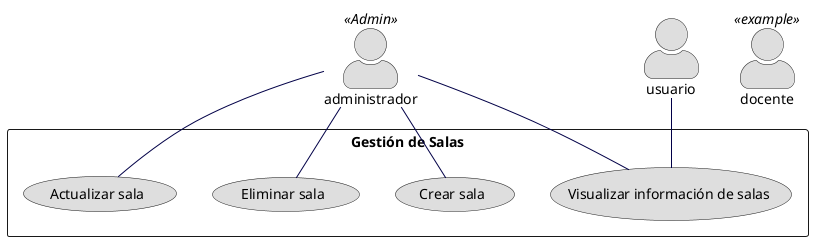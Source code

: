' Los usuarios con rol de administrador podran gestionar las salas (CRUD), 
' en caso de alguna modificacion/eliminacion, se debera 
' informar por correo a los usuarios con reservas pendientes a esa sala.

@startuml req5

skinparam actor{
    Style awesome
    ArrowColor 010047
    BackgroundColor dedede
}
skinparam usecase{
    BackgroundColor dedede
    ArrowColor 010047
    FontColor 000000
}



actor administrador <<Admin>>
actor docente <<example>>

rectangle "Gestión de Salas" {
    (Crear sala) as crearSala
    (Visualizar información de salas) as leerSala
    (Actualizar sala) as actualizarSala
    (Eliminar sala) as eliminarSala
}

usuario -- leerSala
administrador -- leerSala
administrador -- crearSala
administrador -- actualizarSala
administrador -- eliminarSala

@enduml